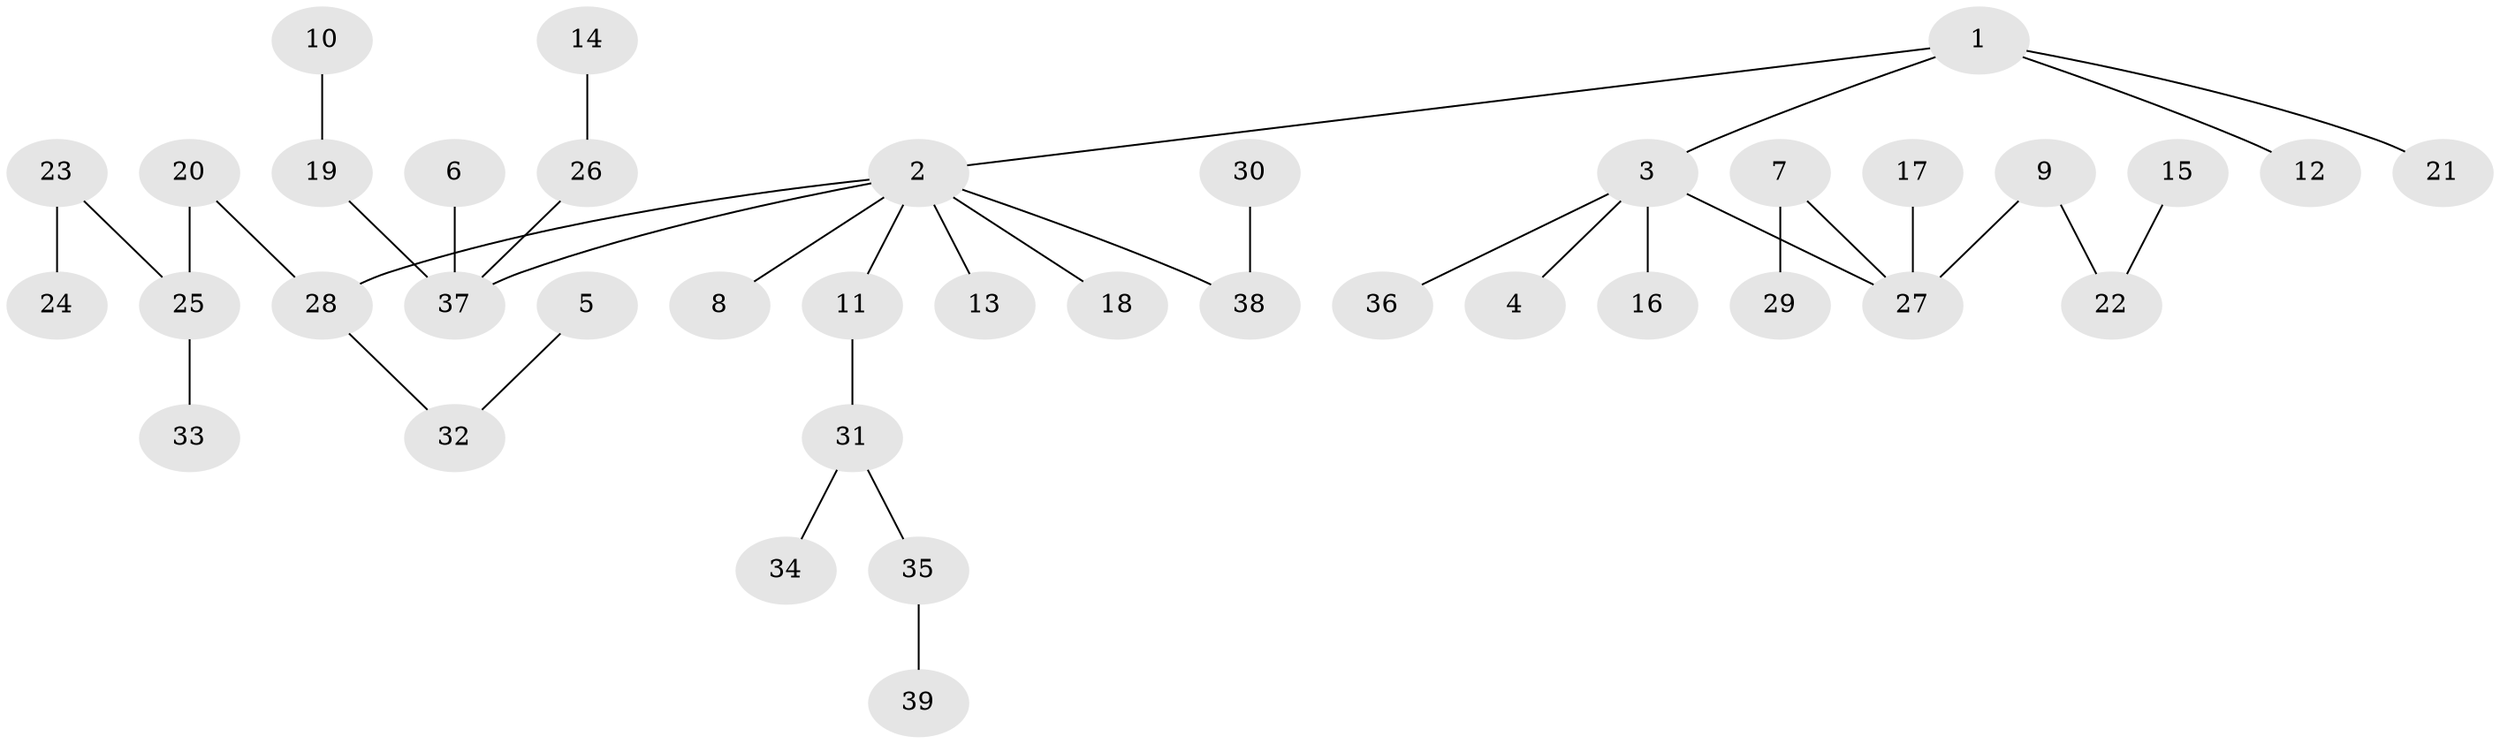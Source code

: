 // original degree distribution, {7: 0.01282051282051282, 4: 0.038461538461538464, 3: 0.15384615384615385, 5: 0.05128205128205128, 2: 0.20512820512820512, 1: 0.5256410256410257, 6: 0.01282051282051282}
// Generated by graph-tools (version 1.1) at 2025/50/03/09/25 03:50:22]
// undirected, 39 vertices, 38 edges
graph export_dot {
graph [start="1"]
  node [color=gray90,style=filled];
  1;
  2;
  3;
  4;
  5;
  6;
  7;
  8;
  9;
  10;
  11;
  12;
  13;
  14;
  15;
  16;
  17;
  18;
  19;
  20;
  21;
  22;
  23;
  24;
  25;
  26;
  27;
  28;
  29;
  30;
  31;
  32;
  33;
  34;
  35;
  36;
  37;
  38;
  39;
  1 -- 2 [weight=1.0];
  1 -- 3 [weight=1.0];
  1 -- 12 [weight=1.0];
  1 -- 21 [weight=1.0];
  2 -- 8 [weight=1.0];
  2 -- 11 [weight=1.0];
  2 -- 13 [weight=1.0];
  2 -- 18 [weight=1.0];
  2 -- 28 [weight=1.0];
  2 -- 37 [weight=1.0];
  2 -- 38 [weight=1.0];
  3 -- 4 [weight=1.0];
  3 -- 16 [weight=1.0];
  3 -- 27 [weight=1.0];
  3 -- 36 [weight=1.0];
  5 -- 32 [weight=1.0];
  6 -- 37 [weight=1.0];
  7 -- 27 [weight=1.0];
  7 -- 29 [weight=1.0];
  9 -- 22 [weight=1.0];
  9 -- 27 [weight=1.0];
  10 -- 19 [weight=1.0];
  11 -- 31 [weight=1.0];
  14 -- 26 [weight=1.0];
  15 -- 22 [weight=1.0];
  17 -- 27 [weight=1.0];
  19 -- 37 [weight=1.0];
  20 -- 25 [weight=1.0];
  20 -- 28 [weight=1.0];
  23 -- 24 [weight=1.0];
  23 -- 25 [weight=1.0];
  25 -- 33 [weight=1.0];
  26 -- 37 [weight=1.0];
  28 -- 32 [weight=1.0];
  30 -- 38 [weight=1.0];
  31 -- 34 [weight=1.0];
  31 -- 35 [weight=1.0];
  35 -- 39 [weight=1.0];
}
